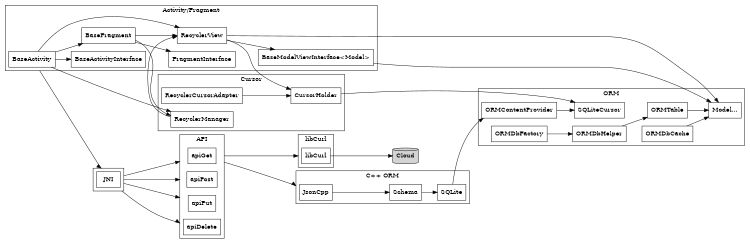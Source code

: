 digraph hierarchy {
	size="5,5";
	rankdir="LR";
    compound=true;
    //rank=same;
	//rankdir="BT"
	node[shape=mrecord];
	//edge[dir=forward, arrowtail=empty]


	subgraph cluster_Cursor {
	    label = "Cursor";
	    CursorHolder;
	    RecyclerCursorAdapter;
	    RecyclerManager;
	}

	subgraph cluster_ORM {
	    label = "ORM";
	    Model[label="Model..."];
	    ORMContentProvider;
	    ORMDbFactory;
	    ORMDbCache;
	    ORMTable;
	    ORMDbHelper;
	    SQLiteCursor;
	}

	subgraph cluster_UI {
	    label = "Activity/Fragment";
	    BaseActivity;
	    BaseActivityInterface;
	    BaseFragment;
	    FragmentInterface;
	    RecyclerView;
	    BaseModelViewInterface[label="BaseModelViewInterface<Model>"];
	}

	subgraph cluster_JNI {
	    JNI;
	}
	
	subgraph cluster_API {
	    label = "API";
	    apiGet;
	    apiPost;
	    apiPut;
	    apiDelete;
	    
	}

	subgraph cluster_libCurl {
	    label = "libCurl";
	    libCurl;
	    
	}

	subgraph cluster_jsoncpp {
	    label = "C++ ORM";
	    JsonCpp;
	    Schema;
	    SQLite;
	    
	}

    JNI->apiGet[ltail=cluster_JNI,lhead=cluster_API];
    JNI->apiPost[ltail=cluster_JNI,lhead=cluster_API];
    JNI->apiPut[ltail=cluster_JNI,lhead=cluster_API];
    JNI->apiDelete[ltail=cluster_JNI,lhead=cluster_API];

    apiGet->JsonCpp[ltail=cluster_API,lhead=cluster_jsoncpp];
    apiGet->libCurl[ltail=cluster_API,lhead=cluster_libCurl];
    JsonCpp->Schema;
    Schema->SQLite;
    SQLite->ORMContentProvider;

    //UI->ORM[constraint=true]
    BaseActivity->RecyclerView;
    BaseActivity->BaseFragment;
    BaseActivity->BaseActivityInterface;
    BaseFragment->RecyclerView;
    BaseFragment->FragmentInterface;
    RecyclerManager->RecyclerView;
    RecyclerView->Model;
    RecyclerView->BaseModelViewInterface;
    BaseModelViewInterface->Model;
    BaseActivity->RecyclerManager;
    BaseFragment->RecyclerManager;
    RecyclerView->CursorHolder;
    RecyclerCursorAdapter->CursorHolder;
    CursorHolder->SQLiteCursor;
    ORMContentProvider->SQLiteCursor;
    ORMDbHelper->ORMTable;
    ORMTable->Model;
    ORMDbCache->Model;
    ORMDbFactory->ORMDbHelper;
    
    Cloud[shape=cylinder, style=filled];
    libCurl->Cloud;
    
    BaseActivity->JNI[ltail=cluster_UI,lhead=cluster_JNI]
}